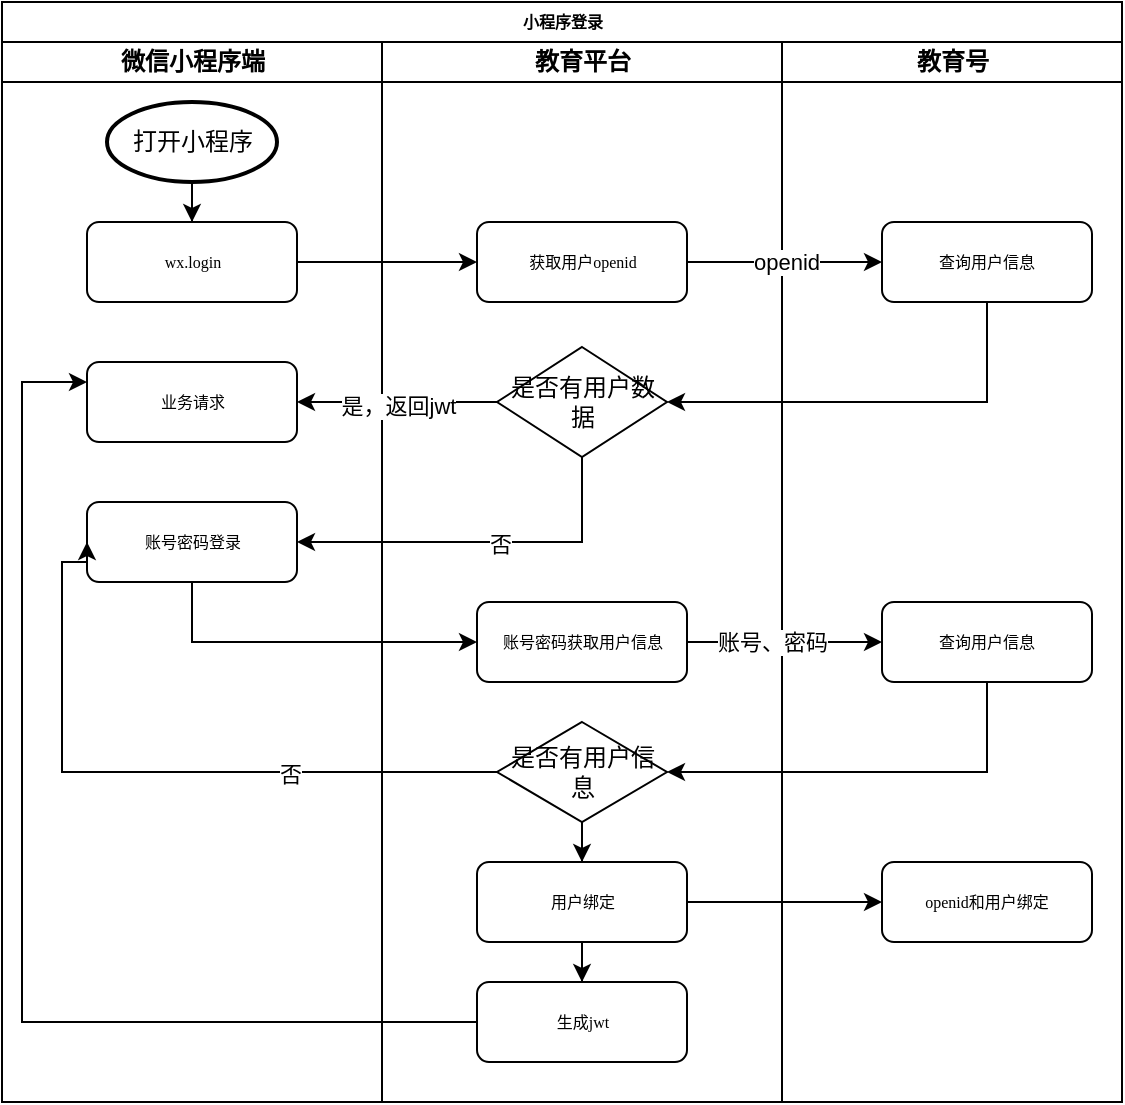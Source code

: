 <mxfile version="20.8.23" type="github">
  <diagram name="Page-1" id="74e2e168-ea6b-b213-b513-2b3c1d86103e">
    <mxGraphModel dx="954" dy="562" grid="1" gridSize="10" guides="1" tooltips="1" connect="1" arrows="1" fold="1" page="1" pageScale="1" pageWidth="1100" pageHeight="850" background="none" math="0" shadow="0">
      <root>
        <mxCell id="0" />
        <mxCell id="1" parent="0" />
        <mxCell id="77e6c97f196da883-1" value="小程序登录" style="swimlane;html=1;childLayout=stackLayout;startSize=20;rounded=0;shadow=0;labelBackgroundColor=none;strokeWidth=1;fontFamily=Verdana;fontSize=8;align=center;" parent="1" vertex="1">
          <mxGeometry x="70" y="40" width="560" height="550" as="geometry" />
        </mxCell>
        <mxCell id="77e6c97f196da883-2" value="微信小程序端" style="swimlane;html=1;startSize=20;" parent="77e6c97f196da883-1" vertex="1">
          <mxGeometry y="20" width="190" height="530" as="geometry" />
        </mxCell>
        <mxCell id="77e6c97f196da883-8" value="wx.login" style="rounded=1;whiteSpace=wrap;html=1;shadow=0;labelBackgroundColor=none;strokeWidth=1;fontFamily=Verdana;fontSize=8;align=center;" parent="77e6c97f196da883-2" vertex="1">
          <mxGeometry x="42.5" y="90" width="105" height="40" as="geometry" />
        </mxCell>
        <mxCell id="St_N9CnWfyDUKcXHqgjy-3" style="edgeStyle=orthogonalEdgeStyle;rounded=0;orthogonalLoop=1;jettySize=auto;html=1;entryX=0.5;entryY=0;entryDx=0;entryDy=0;" edge="1" parent="77e6c97f196da883-2" source="St_N9CnWfyDUKcXHqgjy-2" target="77e6c97f196da883-8">
          <mxGeometry relative="1" as="geometry" />
        </mxCell>
        <mxCell id="St_N9CnWfyDUKcXHqgjy-2" value="打开小程序" style="strokeWidth=2;html=1;shape=mxgraph.flowchart.start_1;whiteSpace=wrap;" vertex="1" parent="77e6c97f196da883-2">
          <mxGeometry x="52.5" y="30" width="85" height="40" as="geometry" />
        </mxCell>
        <mxCell id="St_N9CnWfyDUKcXHqgjy-10" value="业务请求" style="rounded=1;whiteSpace=wrap;html=1;shadow=0;labelBackgroundColor=none;strokeWidth=1;fontFamily=Verdana;fontSize=8;align=center;" vertex="1" parent="77e6c97f196da883-2">
          <mxGeometry x="42.5" y="160" width="105" height="40" as="geometry" />
        </mxCell>
        <mxCell id="St_N9CnWfyDUKcXHqgjy-13" value="账号密码登录" style="rounded=1;whiteSpace=wrap;html=1;shadow=0;labelBackgroundColor=none;strokeWidth=1;fontFamily=Verdana;fontSize=8;align=center;" vertex="1" parent="77e6c97f196da883-2">
          <mxGeometry x="42.5" y="230" width="105" height="40" as="geometry" />
        </mxCell>
        <mxCell id="77e6c97f196da883-3" value="教育平台" style="swimlane;html=1;startSize=20;" parent="77e6c97f196da883-1" vertex="1">
          <mxGeometry x="190" y="20" width="200" height="530" as="geometry" />
        </mxCell>
        <mxCell id="St_N9CnWfyDUKcXHqgjy-4" value="获取用户openid" style="rounded=1;whiteSpace=wrap;html=1;shadow=0;labelBackgroundColor=none;strokeWidth=1;fontFamily=Verdana;fontSize=8;align=center;" vertex="1" parent="77e6c97f196da883-3">
          <mxGeometry x="47.5" y="90" width="105" height="40" as="geometry" />
        </mxCell>
        <mxCell id="St_N9CnWfyDUKcXHqgjy-8" value="是否有用户数据" style="strokeWidth=1;html=1;shape=mxgraph.flowchart.decision;whiteSpace=wrap;" vertex="1" parent="77e6c97f196da883-3">
          <mxGeometry x="57.5" y="152.5" width="85" height="55" as="geometry" />
        </mxCell>
        <mxCell id="St_N9CnWfyDUKcXHqgjy-16" value="账号密码获取用户信息" style="rounded=1;whiteSpace=wrap;html=1;shadow=0;labelBackgroundColor=none;strokeWidth=1;fontFamily=Verdana;fontSize=8;align=center;" vertex="1" parent="77e6c97f196da883-3">
          <mxGeometry x="47.5" y="280" width="105" height="40" as="geometry" />
        </mxCell>
        <mxCell id="St_N9CnWfyDUKcXHqgjy-26" style="edgeStyle=orthogonalEdgeStyle;rounded=0;orthogonalLoop=1;jettySize=auto;html=1;entryX=0.5;entryY=0;entryDx=0;entryDy=0;" edge="1" parent="77e6c97f196da883-3" source="St_N9CnWfyDUKcXHqgjy-21" target="St_N9CnWfyDUKcXHqgjy-25">
          <mxGeometry relative="1" as="geometry" />
        </mxCell>
        <mxCell id="St_N9CnWfyDUKcXHqgjy-21" value="是否有用户信息" style="strokeWidth=1;html=1;shape=mxgraph.flowchart.decision;whiteSpace=wrap;" vertex="1" parent="77e6c97f196da883-3">
          <mxGeometry x="57.5" y="340" width="85" height="50" as="geometry" />
        </mxCell>
        <mxCell id="St_N9CnWfyDUKcXHqgjy-31" style="edgeStyle=orthogonalEdgeStyle;rounded=0;orthogonalLoop=1;jettySize=auto;html=1;entryX=0.5;entryY=0;entryDx=0;entryDy=0;" edge="1" parent="77e6c97f196da883-3" source="St_N9CnWfyDUKcXHqgjy-25" target="St_N9CnWfyDUKcXHqgjy-30">
          <mxGeometry relative="1" as="geometry" />
        </mxCell>
        <mxCell id="St_N9CnWfyDUKcXHqgjy-25" value="用户绑定" style="rounded=1;whiteSpace=wrap;html=1;shadow=0;labelBackgroundColor=none;strokeWidth=1;fontFamily=Verdana;fontSize=8;align=center;" vertex="1" parent="77e6c97f196da883-3">
          <mxGeometry x="47.5" y="410" width="105" height="40" as="geometry" />
        </mxCell>
        <mxCell id="St_N9CnWfyDUKcXHqgjy-30" value="生成jwt" style="rounded=1;whiteSpace=wrap;html=1;shadow=0;labelBackgroundColor=none;strokeWidth=1;fontFamily=Verdana;fontSize=8;align=center;" vertex="1" parent="77e6c97f196da883-3">
          <mxGeometry x="47.5" y="470" width="105" height="40" as="geometry" />
        </mxCell>
        <mxCell id="77e6c97f196da883-4" value="教育号" style="swimlane;html=1;startSize=20;" parent="77e6c97f196da883-1" vertex="1">
          <mxGeometry x="390" y="20" width="170" height="530" as="geometry" />
        </mxCell>
        <mxCell id="St_N9CnWfyDUKcXHqgjy-6" value="查询用户信息" style="rounded=1;whiteSpace=wrap;html=1;shadow=0;labelBackgroundColor=none;strokeWidth=1;fontFamily=Verdana;fontSize=8;align=center;" vertex="1" parent="77e6c97f196da883-4">
          <mxGeometry x="50" y="90" width="105" height="40" as="geometry" />
        </mxCell>
        <mxCell id="St_N9CnWfyDUKcXHqgjy-18" value="查询用户信息" style="rounded=1;whiteSpace=wrap;html=1;shadow=0;labelBackgroundColor=none;strokeWidth=1;fontFamily=Verdana;fontSize=8;align=center;" vertex="1" parent="77e6c97f196da883-4">
          <mxGeometry x="50" y="280" width="105" height="40" as="geometry" />
        </mxCell>
        <mxCell id="St_N9CnWfyDUKcXHqgjy-28" value="openid和用户绑定" style="rounded=1;whiteSpace=wrap;html=1;shadow=0;labelBackgroundColor=none;strokeWidth=1;fontFamily=Verdana;fontSize=8;align=center;" vertex="1" parent="77e6c97f196da883-4">
          <mxGeometry x="50" y="410" width="105" height="40" as="geometry" />
        </mxCell>
        <mxCell id="St_N9CnWfyDUKcXHqgjy-5" style="edgeStyle=orthogonalEdgeStyle;rounded=0;orthogonalLoop=1;jettySize=auto;html=1;entryX=0;entryY=0.5;entryDx=0;entryDy=0;" edge="1" parent="77e6c97f196da883-1" source="77e6c97f196da883-8" target="St_N9CnWfyDUKcXHqgjy-4">
          <mxGeometry relative="1" as="geometry" />
        </mxCell>
        <mxCell id="St_N9CnWfyDUKcXHqgjy-7" value="openid" style="edgeStyle=orthogonalEdgeStyle;rounded=0;orthogonalLoop=1;jettySize=auto;html=1;entryX=0;entryY=0.5;entryDx=0;entryDy=0;" edge="1" parent="77e6c97f196da883-1" source="St_N9CnWfyDUKcXHqgjy-4" target="St_N9CnWfyDUKcXHqgjy-6">
          <mxGeometry relative="1" as="geometry" />
        </mxCell>
        <mxCell id="St_N9CnWfyDUKcXHqgjy-9" style="edgeStyle=orthogonalEdgeStyle;rounded=0;orthogonalLoop=1;jettySize=auto;html=1;entryX=1;entryY=0.5;entryDx=0;entryDy=0;entryPerimeter=0;exitX=0.5;exitY=1;exitDx=0;exitDy=0;" edge="1" parent="77e6c97f196da883-1" source="St_N9CnWfyDUKcXHqgjy-6" target="St_N9CnWfyDUKcXHqgjy-8">
          <mxGeometry relative="1" as="geometry" />
        </mxCell>
        <mxCell id="St_N9CnWfyDUKcXHqgjy-11" style="edgeStyle=orthogonalEdgeStyle;rounded=0;orthogonalLoop=1;jettySize=auto;html=1;" edge="1" parent="77e6c97f196da883-1" source="St_N9CnWfyDUKcXHqgjy-8" target="St_N9CnWfyDUKcXHqgjy-10">
          <mxGeometry relative="1" as="geometry" />
        </mxCell>
        <mxCell id="St_N9CnWfyDUKcXHqgjy-12" value="是，返回jwt" style="edgeLabel;html=1;align=center;verticalAlign=middle;resizable=0;points=[];" vertex="1" connectable="0" parent="St_N9CnWfyDUKcXHqgjy-11">
          <mxGeometry x="-0.015" y="2" relative="1" as="geometry">
            <mxPoint as="offset" />
          </mxGeometry>
        </mxCell>
        <mxCell id="St_N9CnWfyDUKcXHqgjy-14" style="edgeStyle=orthogonalEdgeStyle;rounded=0;orthogonalLoop=1;jettySize=auto;html=1;entryX=1;entryY=0.5;entryDx=0;entryDy=0;exitX=0.5;exitY=1;exitDx=0;exitDy=0;exitPerimeter=0;" edge="1" parent="77e6c97f196da883-1" source="St_N9CnWfyDUKcXHqgjy-8" target="St_N9CnWfyDUKcXHqgjy-13">
          <mxGeometry relative="1" as="geometry" />
        </mxCell>
        <mxCell id="St_N9CnWfyDUKcXHqgjy-15" value="否" style="edgeLabel;html=1;align=center;verticalAlign=middle;resizable=0;points=[];" vertex="1" connectable="0" parent="St_N9CnWfyDUKcXHqgjy-14">
          <mxGeometry x="-0.09" y="1" relative="1" as="geometry">
            <mxPoint as="offset" />
          </mxGeometry>
        </mxCell>
        <mxCell id="St_N9CnWfyDUKcXHqgjy-17" style="edgeStyle=orthogonalEdgeStyle;rounded=0;orthogonalLoop=1;jettySize=auto;html=1;entryX=0;entryY=0.5;entryDx=0;entryDy=0;exitX=0.5;exitY=1;exitDx=0;exitDy=0;" edge="1" parent="77e6c97f196da883-1" source="St_N9CnWfyDUKcXHqgjy-13" target="St_N9CnWfyDUKcXHqgjy-16">
          <mxGeometry relative="1" as="geometry" />
        </mxCell>
        <mxCell id="St_N9CnWfyDUKcXHqgjy-19" style="edgeStyle=orthogonalEdgeStyle;rounded=0;orthogonalLoop=1;jettySize=auto;html=1;entryX=0;entryY=0.5;entryDx=0;entryDy=0;" edge="1" parent="77e6c97f196da883-1" source="St_N9CnWfyDUKcXHqgjy-16" target="St_N9CnWfyDUKcXHqgjy-18">
          <mxGeometry relative="1" as="geometry" />
        </mxCell>
        <mxCell id="St_N9CnWfyDUKcXHqgjy-20" value="账号、密码" style="edgeLabel;html=1;align=center;verticalAlign=middle;resizable=0;points=[];" vertex="1" connectable="0" parent="St_N9CnWfyDUKcXHqgjy-19">
          <mxGeometry x="-0.412" relative="1" as="geometry">
            <mxPoint x="14" as="offset" />
          </mxGeometry>
        </mxCell>
        <mxCell id="St_N9CnWfyDUKcXHqgjy-22" style="edgeStyle=orthogonalEdgeStyle;rounded=0;orthogonalLoop=1;jettySize=auto;html=1;entryX=1;entryY=0.5;entryDx=0;entryDy=0;entryPerimeter=0;exitX=0.5;exitY=1;exitDx=0;exitDy=0;" edge="1" parent="77e6c97f196da883-1" source="St_N9CnWfyDUKcXHqgjy-18" target="St_N9CnWfyDUKcXHqgjy-21">
          <mxGeometry relative="1" as="geometry" />
        </mxCell>
        <mxCell id="St_N9CnWfyDUKcXHqgjy-23" style="edgeStyle=orthogonalEdgeStyle;rounded=0;orthogonalLoop=1;jettySize=auto;html=1;entryX=0;entryY=0.5;entryDx=0;entryDy=0;exitX=0;exitY=0.5;exitDx=0;exitDy=0;exitPerimeter=0;" edge="1" parent="77e6c97f196da883-1" source="St_N9CnWfyDUKcXHqgjy-21" target="St_N9CnWfyDUKcXHqgjy-13">
          <mxGeometry relative="1" as="geometry">
            <Array as="points">
              <mxPoint x="30" y="385" />
              <mxPoint x="30" y="280" />
              <mxPoint x="43" y="280" />
            </Array>
          </mxGeometry>
        </mxCell>
        <mxCell id="St_N9CnWfyDUKcXHqgjy-24" value="否" style="edgeLabel;html=1;align=center;verticalAlign=middle;resizable=0;points=[];" vertex="1" connectable="0" parent="St_N9CnWfyDUKcXHqgjy-23">
          <mxGeometry x="-0.396" y="1" relative="1" as="geometry">
            <mxPoint as="offset" />
          </mxGeometry>
        </mxCell>
        <mxCell id="St_N9CnWfyDUKcXHqgjy-29" style="edgeStyle=orthogonalEdgeStyle;rounded=0;orthogonalLoop=1;jettySize=auto;html=1;" edge="1" parent="77e6c97f196da883-1" source="St_N9CnWfyDUKcXHqgjy-25" target="St_N9CnWfyDUKcXHqgjy-28">
          <mxGeometry relative="1" as="geometry" />
        </mxCell>
        <mxCell id="St_N9CnWfyDUKcXHqgjy-32" style="edgeStyle=orthogonalEdgeStyle;rounded=0;orthogonalLoop=1;jettySize=auto;html=1;entryX=0;entryY=0.25;entryDx=0;entryDy=0;exitX=0;exitY=0.5;exitDx=0;exitDy=0;" edge="1" parent="77e6c97f196da883-1" source="St_N9CnWfyDUKcXHqgjy-30" target="St_N9CnWfyDUKcXHqgjy-10">
          <mxGeometry relative="1" as="geometry">
            <Array as="points">
              <mxPoint x="10" y="510" />
              <mxPoint x="10" y="190" />
            </Array>
          </mxGeometry>
        </mxCell>
      </root>
    </mxGraphModel>
  </diagram>
</mxfile>
